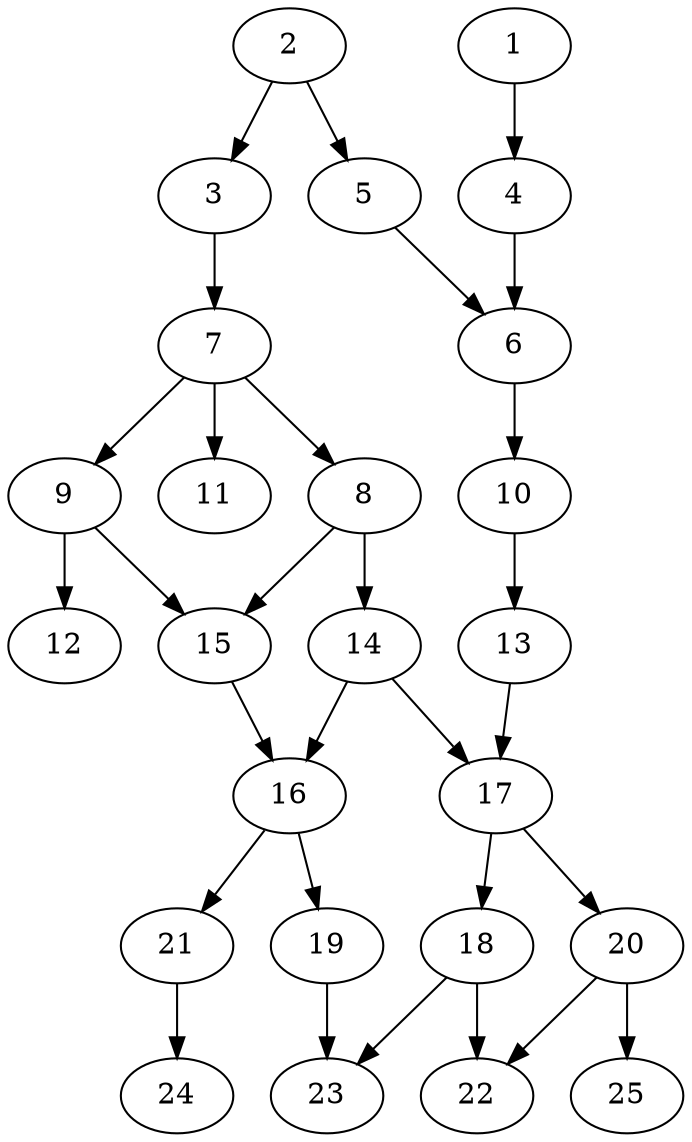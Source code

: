 // DAG automatically generated by daggen at Thu Oct  3 14:00:40 2019
// ./daggen --dot -n 25 --ccr 0.3 --fat 0.5 --regular 0.5 --density 0.5 --mindata 5242880 --maxdata 52428800 
digraph G {
  1 [size="32505173", alpha="0.04", expect_size="9751552"] 
  1 -> 4 [size ="9751552"]
  2 [size="122613760", alpha="0.09", expect_size="36784128"] 
  2 -> 3 [size ="36784128"]
  2 -> 5 [size ="36784128"]
  3 [size="23794347", alpha="0.19", expect_size="7138304"] 
  3 -> 7 [size ="7138304"]
  4 [size="40908800", alpha="0.08", expect_size="12272640"] 
  4 -> 6 [size ="12272640"]
  5 [size="140038827", alpha="0.09", expect_size="42011648"] 
  5 -> 6 [size ="42011648"]
  6 [size="87391573", alpha="0.01", expect_size="26217472"] 
  6 -> 10 [size ="26217472"]
  7 [size="100440747", alpha="0.11", expect_size="30132224"] 
  7 -> 8 [size ="30132224"]
  7 -> 9 [size ="30132224"]
  7 -> 11 [size ="30132224"]
  8 [size="168075947", alpha="0.14", expect_size="50422784"] 
  8 -> 14 [size ="50422784"]
  8 -> 15 [size ="50422784"]
  9 [size="58651307", alpha="0.09", expect_size="17595392"] 
  9 -> 12 [size ="17595392"]
  9 -> 15 [size ="17595392"]
  10 [size="18176000", alpha="0.19", expect_size="5452800"] 
  10 -> 13 [size ="5452800"]
  11 [size="167553707", alpha="0.11", expect_size="50266112"] 
  12 [size="41799680", alpha="0.19", expect_size="12539904"] 
  13 [size="112237227", alpha="0.16", expect_size="33671168"] 
  13 -> 17 [size ="33671168"]
  14 [size="107130880", alpha="0.19", expect_size="32139264"] 
  14 -> 16 [size ="32139264"]
  14 -> 17 [size ="32139264"]
  15 [size="170949973", alpha="0.07", expect_size="51284992"] 
  15 -> 16 [size ="51284992"]
  16 [size="85387947", alpha="0.19", expect_size="25616384"] 
  16 -> 19 [size ="25616384"]
  16 -> 21 [size ="25616384"]
  17 [size="90924373", alpha="0.01", expect_size="27277312"] 
  17 -> 18 [size ="27277312"]
  17 -> 20 [size ="27277312"]
  18 [size="21234347", alpha="0.19", expect_size="6370304"] 
  18 -> 22 [size ="6370304"]
  18 -> 23 [size ="6370304"]
  19 [size="129170773", alpha="0.18", expect_size="38751232"] 
  19 -> 23 [size ="38751232"]
  20 [size="38970027", alpha="0.19", expect_size="11691008"] 
  20 -> 22 [size ="11691008"]
  20 -> 25 [size ="11691008"]
  21 [size="30621013", alpha="0.00", expect_size="9186304"] 
  21 -> 24 [size ="9186304"]
  22 [size="114998613", alpha="0.16", expect_size="34499584"] 
  23 [size="104017920", alpha="0.12", expect_size="31205376"] 
  24 [size="73994240", alpha="0.11", expect_size="22198272"] 
  25 [size="66341547", alpha="0.06", expect_size="19902464"] 
}

